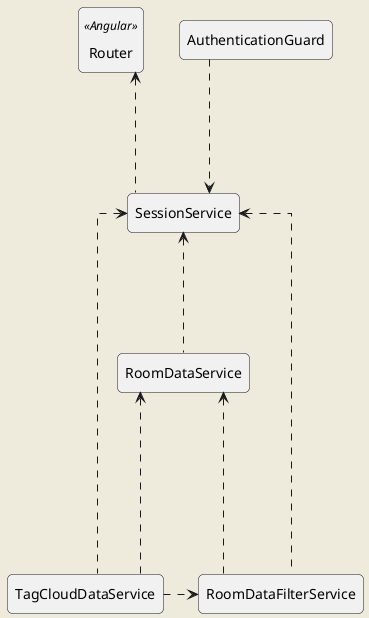 @startuml

' hide the spot
hide circle
' avoid problems with angled crows feet
skinparam linetype ortho
' hide line when no methods are present
hide empty methods
' hide line when no fields are present
hide empty fields
skinparam roundcorner 10
skinparam Padding 5
skinparam backgroundColor #EEEBDC

class Router <<Angular>>
class AuthenticationGuard
class SessionService
class TagCloudDataService
class RoomDataService
class RoomDataFilterService

Router <.down.. SessionService
AuthenticationGuard .down..> SessionService
TagCloudDataService .up..> SessionService
RoomDataService .up..> SessionService
RoomDataFilterService .up..> RoomDataService
RoomDataFilterService .up..> SessionService
TagCloudDataService .up...> RoomDataService
TagCloudDataService .right...> RoomDataFilterService

@enduml
